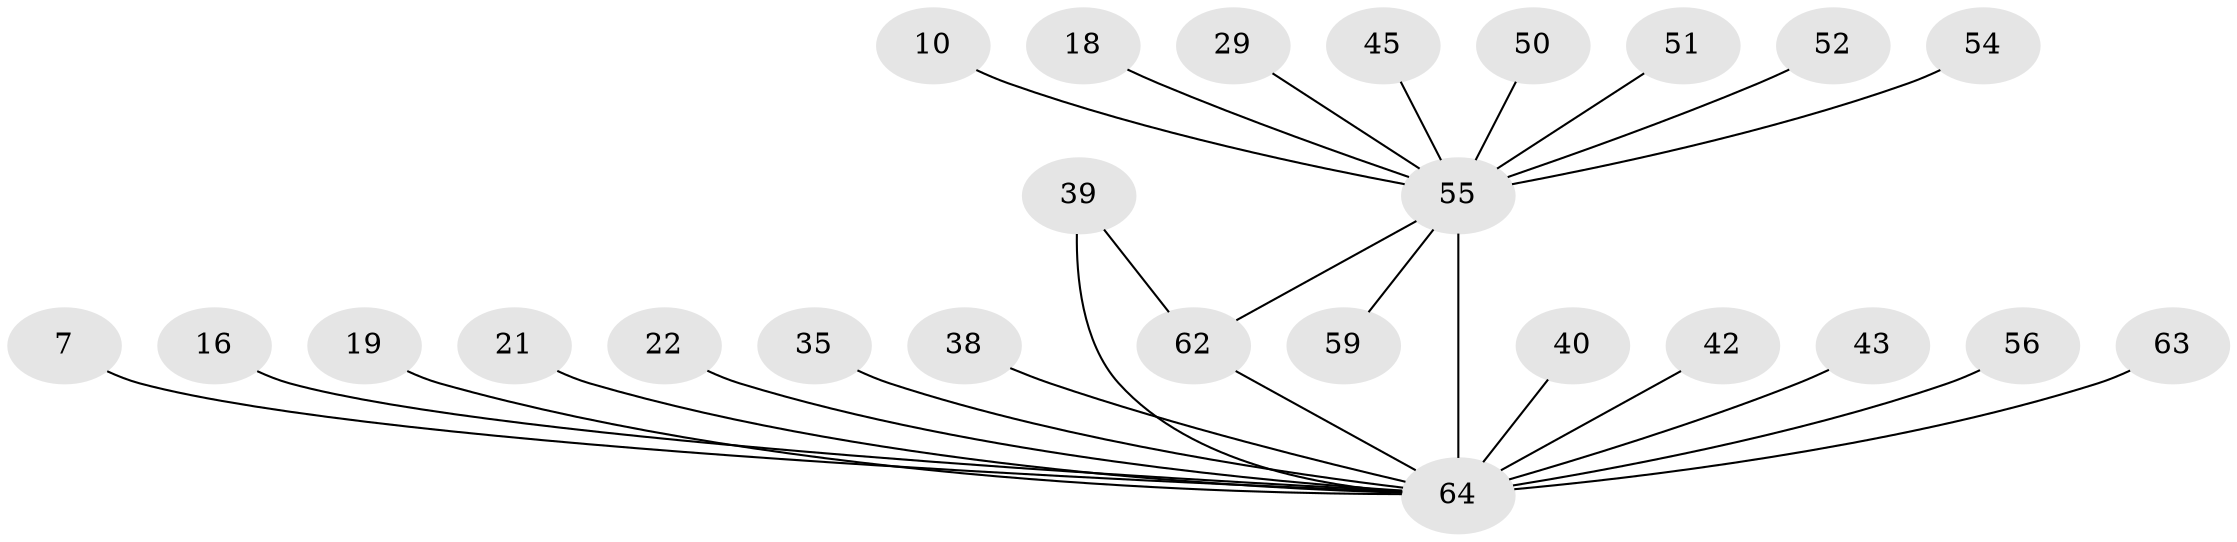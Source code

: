 // original degree distribution, {17: 0.015625, 8: 0.015625, 3: 0.125, 6: 0.015625, 10: 0.015625, 13: 0.015625, 1: 0.484375, 4: 0.046875, 2: 0.21875, 5: 0.046875}
// Generated by graph-tools (version 1.1) at 2025/51/03/04/25 21:51:35]
// undirected, 25 vertices, 26 edges
graph export_dot {
graph [start="1"]
  node [color=gray90,style=filled];
  7;
  10;
  16;
  18;
  19;
  21;
  22;
  29;
  35;
  38;
  39 [super="+37"];
  40;
  42 [super="+25"];
  43;
  45 [super="+30"];
  50;
  51;
  52;
  54;
  55 [super="+46+2+49+32"];
  56;
  59;
  62 [super="+53+61+36"];
  63;
  64 [super="+11+14+58+60"];
  7 -- 64;
  10 -- 55;
  16 -- 64;
  18 -- 55;
  19 -- 64;
  21 -- 64;
  22 -- 64;
  29 -- 55;
  35 -- 64;
  38 -- 64;
  39 -- 64 [weight=2];
  39 -- 62;
  40 -- 64;
  42 -- 64;
  43 -- 64;
  45 -- 55;
  50 -- 55;
  51 -- 55;
  52 -- 55;
  54 -- 55;
  55 -- 59;
  55 -- 64 [weight=11];
  55 -- 62 [weight=4];
  56 -- 64;
  62 -- 64 [weight=2];
  63 -- 64;
}

